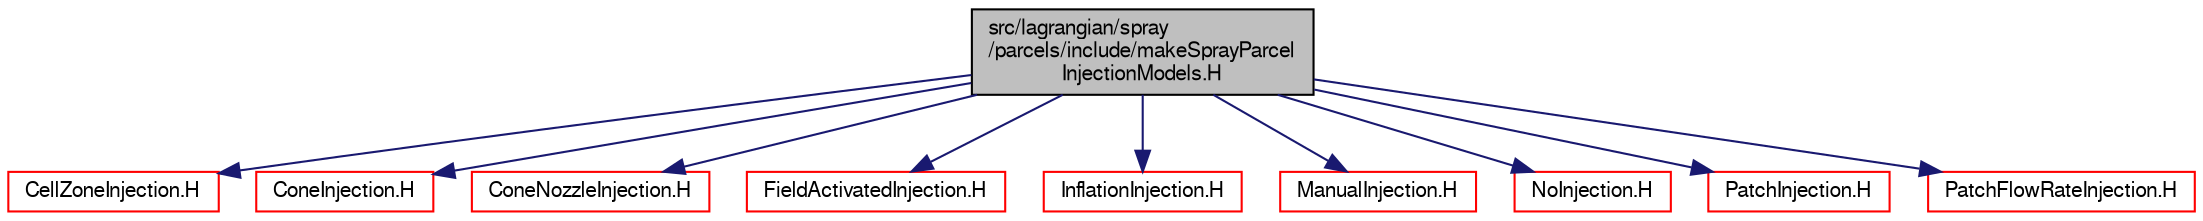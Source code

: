 digraph "src/lagrangian/spray/parcels/include/makeSprayParcelInjectionModels.H"
{
  bgcolor="transparent";
  edge [fontname="FreeSans",fontsize="10",labelfontname="FreeSans",labelfontsize="10"];
  node [fontname="FreeSans",fontsize="10",shape=record];
  Node0 [label="src/lagrangian/spray\l/parcels/include/makeSprayParcel\lInjectionModels.H",height=0.2,width=0.4,color="black", fillcolor="grey75", style="filled", fontcolor="black"];
  Node0 -> Node1 [color="midnightblue",fontsize="10",style="solid",fontname="FreeSans"];
  Node1 [label="CellZoneInjection.H",height=0.2,width=0.4,color="red",URL="$a05708.html"];
  Node0 -> Node163 [color="midnightblue",fontsize="10",style="solid",fontname="FreeSans"];
  Node163 [label="ConeInjection.H",height=0.2,width=0.4,color="red",URL="$a05714.html"];
  Node0 -> Node165 [color="midnightblue",fontsize="10",style="solid",fontname="FreeSans"];
  Node165 [label="ConeNozzleInjection.H",height=0.2,width=0.4,color="red",URL="$a05720.html"];
  Node0 -> Node166 [color="midnightblue",fontsize="10",style="solid",fontname="FreeSans"];
  Node166 [label="FieldActivatedInjection.H",height=0.2,width=0.4,color="red",URL="$a05726.html"];
  Node0 -> Node180 [color="midnightblue",fontsize="10",style="solid",fontname="FreeSans"];
  Node180 [label="InflationInjection.H",height=0.2,width=0.4,color="red",URL="$a05732.html"];
  Node0 -> Node181 [color="midnightblue",fontsize="10",style="solid",fontname="FreeSans"];
  Node181 [label="ManualInjection.H",height=0.2,width=0.4,color="red",URL="$a05780.html"];
  Node0 -> Node182 [color="midnightblue",fontsize="10",style="solid",fontname="FreeSans"];
  Node182 [label="NoInjection.H",height=0.2,width=0.4,color="red",URL="$a05786.html"];
  Node0 -> Node183 [color="midnightblue",fontsize="10",style="solid",fontname="FreeSans"];
  Node183 [label="PatchInjection.H",height=0.2,width=0.4,color="red",URL="$a05798.html"];
  Node0 -> Node224 [color="midnightblue",fontsize="10",style="solid",fontname="FreeSans"];
  Node224 [label="PatchFlowRateInjection.H",height=0.2,width=0.4,color="red",URL="$a05792.html"];
}
